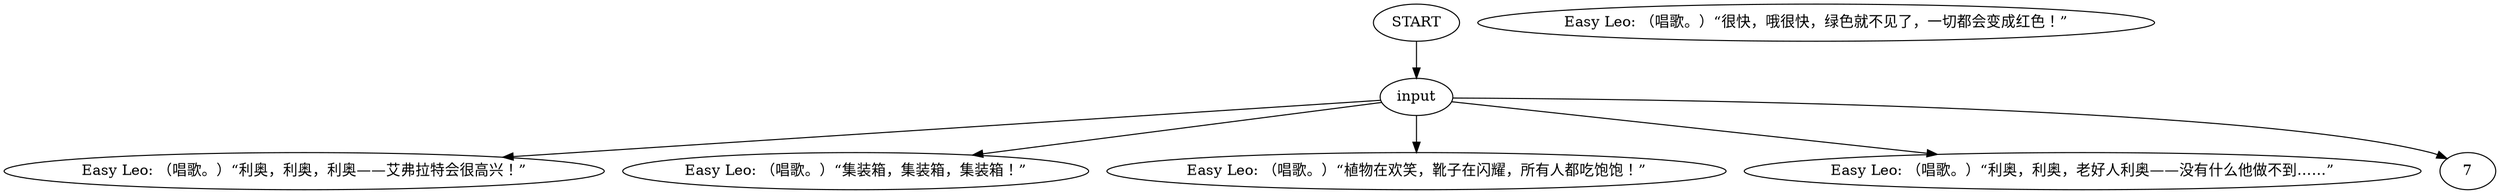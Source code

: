 # CONTAINERYARD / LEO new barks
# Replacement barks for Leo to test out.
# ==================================================
digraph G {
	  0 [label="START"];
	  1 [label="input"];
	  2 [label="Easy Leo: （唱歌。）“利奥，利奥，利奥——艾弗拉特会很高兴！”"];
	  3 [label="Easy Leo: （唱歌。）“集装箱，集装箱，集装箱！”"];
	  4 [label="Easy Leo: （唱歌。）“植物在欢笑，靴子在闪耀，所有人都吃饱饱！”"];
	  5 [label="Easy Leo: （唱歌。）“很快，哦很快，绿色就不见了，一切都会变成红色！”"];
	  6 [label="Easy Leo: （唱歌。）“利奥，利奥，老好人利奥——没有什么他做不到……”"];
	  0 -> 1
	  1 -> 2
	  1 -> 3
	  1 -> 4
	  1 -> 6
	  1 -> 7
}

